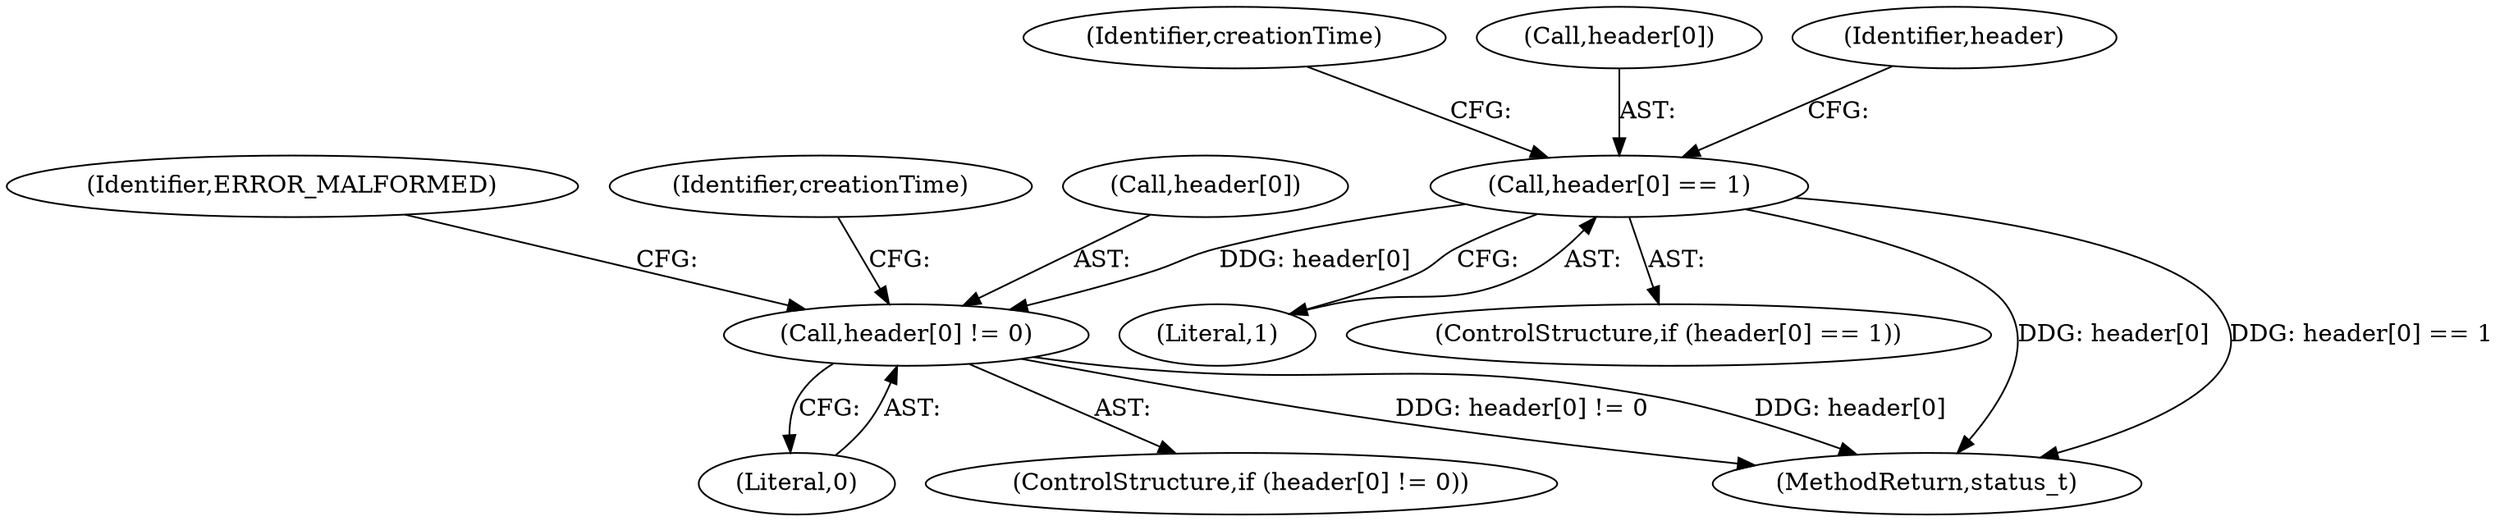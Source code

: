 digraph "0_Android_8a3a2f6ea7defe1a81bb32b3c9f3537f84749b9d@array" {
"1003133" [label="(Call,header[0] == 1)"];
"1003170" [label="(Call,header[0] != 0)"];
"1003169" [label="(ControlStructure,if (header[0] != 0))"];
"1003177" [label="(Identifier,ERROR_MALFORMED)"];
"1003133" [label="(Call,header[0] == 1)"];
"1003140" [label="(Identifier,creationTime)"];
"1003923" [label="(MethodReturn,status_t)"];
"1003134" [label="(Call,header[0])"];
"1003172" [label="(Identifier,header)"];
"1003181" [label="(Identifier,creationTime)"];
"1003174" [label="(Literal,0)"];
"1003170" [label="(Call,header[0] != 0)"];
"1003137" [label="(Literal,1)"];
"1003132" [label="(ControlStructure,if (header[0] == 1))"];
"1003171" [label="(Call,header[0])"];
"1003133" -> "1003132"  [label="AST: "];
"1003133" -> "1003137"  [label="CFG: "];
"1003134" -> "1003133"  [label="AST: "];
"1003137" -> "1003133"  [label="AST: "];
"1003140" -> "1003133"  [label="CFG: "];
"1003172" -> "1003133"  [label="CFG: "];
"1003133" -> "1003923"  [label="DDG: header[0]"];
"1003133" -> "1003923"  [label="DDG: header[0] == 1"];
"1003133" -> "1003170"  [label="DDG: header[0]"];
"1003170" -> "1003169"  [label="AST: "];
"1003170" -> "1003174"  [label="CFG: "];
"1003171" -> "1003170"  [label="AST: "];
"1003174" -> "1003170"  [label="AST: "];
"1003177" -> "1003170"  [label="CFG: "];
"1003181" -> "1003170"  [label="CFG: "];
"1003170" -> "1003923"  [label="DDG: header[0]"];
"1003170" -> "1003923"  [label="DDG: header[0] != 0"];
}
